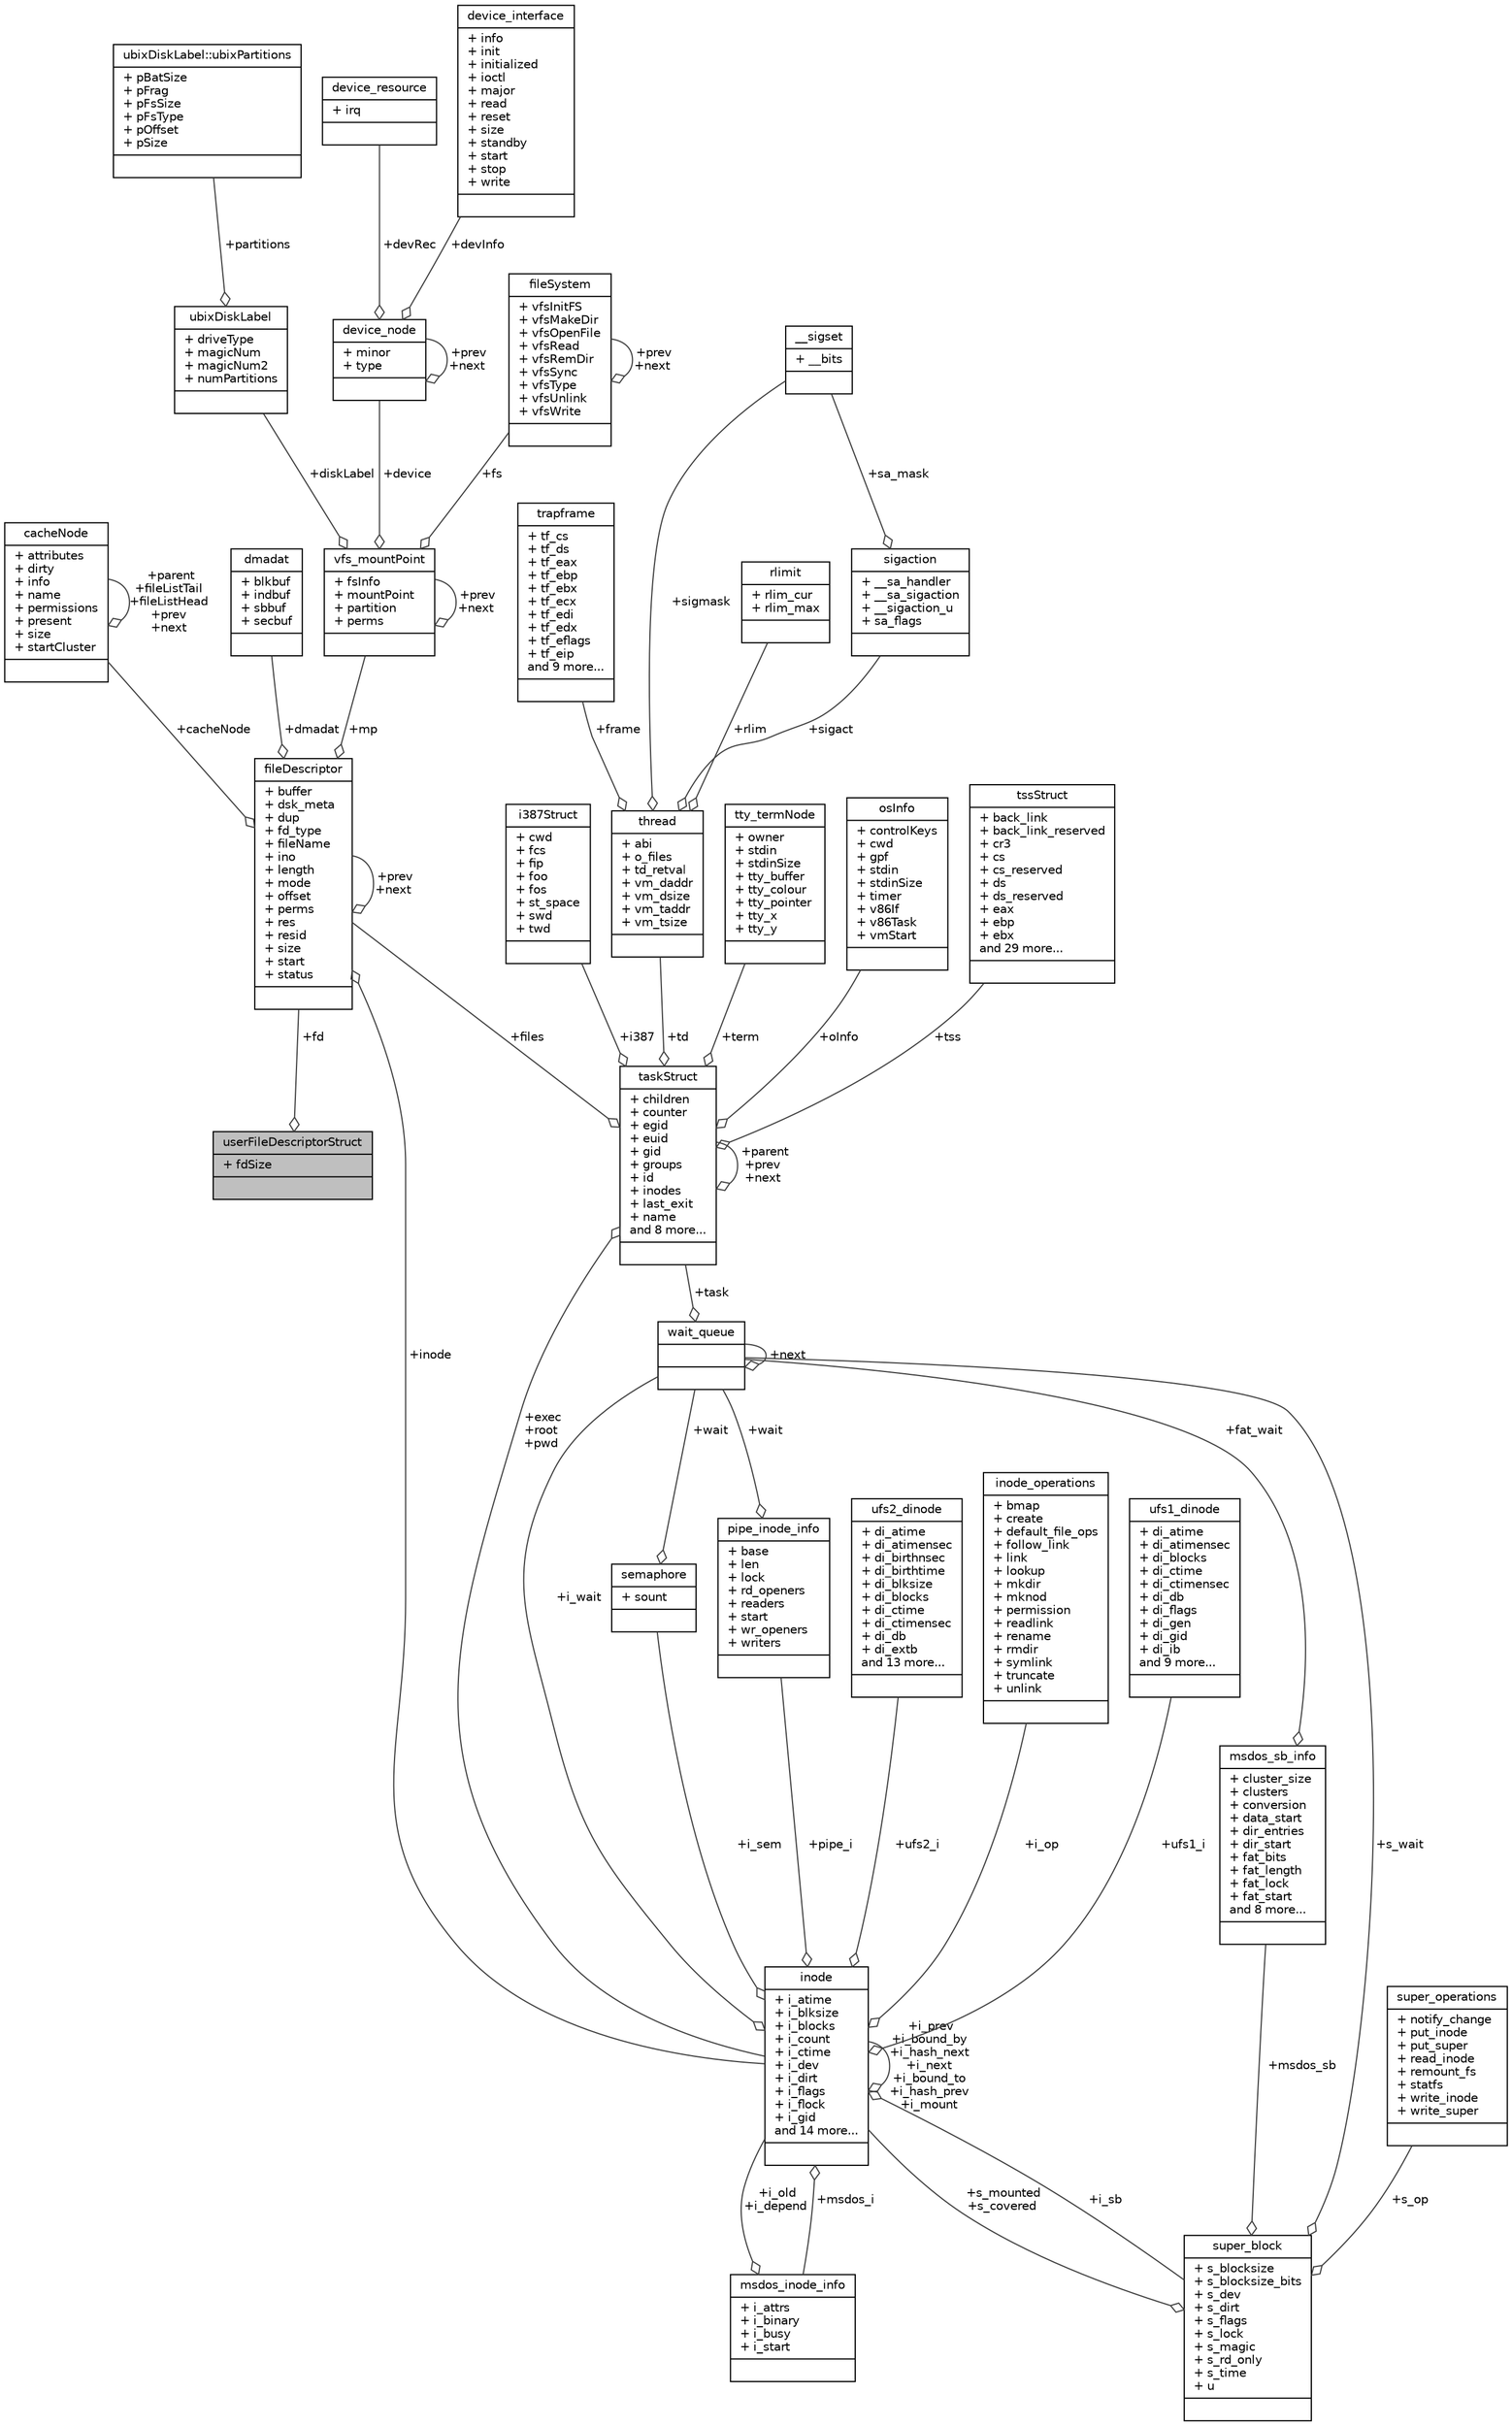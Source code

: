 digraph "userFileDescriptorStruct"
{
 // LATEX_PDF_SIZE
  edge [fontname="Helvetica",fontsize="10",labelfontname="Helvetica",labelfontsize="10"];
  node [fontname="Helvetica",fontsize="10",shape=record];
  Node1 [label="{userFileDescriptorStruct\n|+ fdSize\l|}",height=0.2,width=0.4,color="black", fillcolor="grey75", style="filled", fontcolor="black",tooltip=" "];
  Node2 -> Node1 [color="grey25",fontsize="10",style="solid",label=" +fd" ,arrowhead="odiamond",fontname="Helvetica"];
  Node2 [label="{fileDescriptor\n|+ buffer\l+ dsk_meta\l+ dup\l+ fd_type\l+ fileName\l+ ino\l+ length\l+ mode\l+ offset\l+ perms\l+ res\l+ resid\l+ size\l+ start\l+ status\l|}",height=0.2,width=0.4,color="black", fillcolor="white", style="filled",URL="$structfileDescriptor.html",tooltip=" "];
  Node3 -> Node2 [color="grey25",fontsize="10",style="solid",label=" +inode" ,arrowhead="odiamond",fontname="Helvetica"];
  Node3 [label="{inode\n|+ i_atime\l+ i_blksize\l+ i_blocks\l+ i_count\l+ i_ctime\l+ i_dev\l+ i_dirt\l+ i_flags\l+ i_flock\l+ i_gid\land 14 more...\l|}",height=0.2,width=0.4,color="black", fillcolor="white", style="filled",URL="$structinode.html",tooltip=" "];
  Node4 -> Node3 [color="grey25",fontsize="10",style="solid",label=" +msdos_i" ,arrowhead="odiamond",fontname="Helvetica"];
  Node4 [label="{msdos_inode_info\n|+ i_attrs\l+ i_binary\l+ i_busy\l+ i_start\l|}",height=0.2,width=0.4,color="black", fillcolor="white", style="filled",URL="$structmsdos__inode__info.html",tooltip=" "];
  Node3 -> Node4 [color="grey25",fontsize="10",style="solid",label=" +i_old\n+i_depend" ,arrowhead="odiamond",fontname="Helvetica"];
  Node5 -> Node3 [color="grey25",fontsize="10",style="solid",label=" +i_sb" ,arrowhead="odiamond",fontname="Helvetica"];
  Node5 [label="{super_block\n|+ s_blocksize\l+ s_blocksize_bits\l+ s_dev\l+ s_dirt\l+ s_flags\l+ s_lock\l+ s_magic\l+ s_rd_only\l+ s_time\l+ u\l|}",height=0.2,width=0.4,color="black", fillcolor="white", style="filled",URL="$structsuper__block.html",tooltip=" "];
  Node6 -> Node5 [color="grey25",fontsize="10",style="solid",label=" +msdos_sb" ,arrowhead="odiamond",fontname="Helvetica"];
  Node6 [label="{msdos_sb_info\n|+ cluster_size\l+ clusters\l+ conversion\l+ data_start\l+ dir_entries\l+ dir_start\l+ fat_bits\l+ fat_length\l+ fat_lock\l+ fat_start\land 8 more...\l|}",height=0.2,width=0.4,color="black", fillcolor="white", style="filled",URL="$structmsdos__sb__info.html",tooltip=" "];
  Node7 -> Node6 [color="grey25",fontsize="10",style="solid",label=" +fat_wait" ,arrowhead="odiamond",fontname="Helvetica"];
  Node7 [label="{wait_queue\n||}",height=0.2,width=0.4,color="black", fillcolor="white", style="filled",URL="$structwait__queue.html",tooltip=" "];
  Node8 -> Node7 [color="grey25",fontsize="10",style="solid",label=" +task" ,arrowhead="odiamond",fontname="Helvetica"];
  Node8 [label="{taskStruct\n|+ children\l+ counter\l+ egid\l+ euid\l+ gid\l+ groups\l+ id\l+ inodes\l+ last_exit\l+ name\land 8 more...\l|}",height=0.2,width=0.4,color="black", fillcolor="white", style="filled",URL="$structtaskStruct.html",tooltip=" "];
  Node3 -> Node8 [color="grey25",fontsize="10",style="solid",label=" +exec\n+root\n+pwd" ,arrowhead="odiamond",fontname="Helvetica"];
  Node8 -> Node8 [color="grey25",fontsize="10",style="solid",label=" +parent\n+prev\n+next" ,arrowhead="odiamond",fontname="Helvetica"];
  Node9 -> Node8 [color="grey25",fontsize="10",style="solid",label=" +i387" ,arrowhead="odiamond",fontname="Helvetica"];
  Node9 [label="{i387Struct\n|+ cwd\l+ fcs\l+ fip\l+ foo\l+ fos\l+ st_space\l+ swd\l+ twd\l|}",height=0.2,width=0.4,color="black", fillcolor="white", style="filled",URL="$structi387Struct.html",tooltip=" "];
  Node10 -> Node8 [color="grey25",fontsize="10",style="solid",label=" +td" ,arrowhead="odiamond",fontname="Helvetica"];
  Node10 [label="{thread\n|+ abi\l+ o_files\l+ td_retval\l+ vm_daddr\l+ vm_dsize\l+ vm_taddr\l+ vm_tsize\l|}",height=0.2,width=0.4,color="black", fillcolor="white", style="filled",URL="$structthread.html",tooltip=" "];
  Node11 -> Node10 [color="grey25",fontsize="10",style="solid",label=" +frame" ,arrowhead="odiamond",fontname="Helvetica"];
  Node11 [label="{trapframe\n|+ tf_cs\l+ tf_ds\l+ tf_eax\l+ tf_ebp\l+ tf_ebx\l+ tf_ecx\l+ tf_edi\l+ tf_edx\l+ tf_eflags\l+ tf_eip\land 9 more...\l|}",height=0.2,width=0.4,color="black", fillcolor="white", style="filled",URL="$structtrapframe.html",tooltip=" "];
  Node12 -> Node10 [color="grey25",fontsize="10",style="solid",label=" +sigmask" ,arrowhead="odiamond",fontname="Helvetica"];
  Node12 [label="{__sigset\n|+ __bits\l|}",height=0.2,width=0.4,color="black", fillcolor="white", style="filled",URL="$struct____sigset.html",tooltip=" "];
  Node13 -> Node10 [color="grey25",fontsize="10",style="solid",label=" +rlim" ,arrowhead="odiamond",fontname="Helvetica"];
  Node13 [label="{rlimit\n|+ rlim_cur\l+ rlim_max\l|}",height=0.2,width=0.4,color="black", fillcolor="white", style="filled",URL="$structrlimit.html",tooltip=" "];
  Node14 -> Node10 [color="grey25",fontsize="10",style="solid",label=" +sigact" ,arrowhead="odiamond",fontname="Helvetica"];
  Node14 [label="{sigaction\n|+ __sa_handler\l+ __sa_sigaction\l+ __sigaction_u\l+ sa_flags\l|}",height=0.2,width=0.4,color="black", fillcolor="white", style="filled",URL="$structsigaction.html",tooltip=" "];
  Node12 -> Node14 [color="grey25",fontsize="10",style="solid",label=" +sa_mask" ,arrowhead="odiamond",fontname="Helvetica"];
  Node2 -> Node8 [color="grey25",fontsize="10",style="solid",label=" +files" ,arrowhead="odiamond",fontname="Helvetica"];
  Node15 -> Node8 [color="grey25",fontsize="10",style="solid",label=" +term" ,arrowhead="odiamond",fontname="Helvetica"];
  Node15 [label="{tty_termNode\n|+ owner\l+ stdin\l+ stdinSize\l+ tty_buffer\l+ tty_colour\l+ tty_pointer\l+ tty_x\l+ tty_y\l|}",height=0.2,width=0.4,color="black", fillcolor="white", style="filled",URL="$structtty__termNode.html",tooltip=" "];
  Node16 -> Node8 [color="grey25",fontsize="10",style="solid",label=" +oInfo" ,arrowhead="odiamond",fontname="Helvetica"];
  Node16 [label="{osInfo\n|+ controlKeys\l+ cwd\l+ gpf\l+ stdin\l+ stdinSize\l+ timer\l+ v86If\l+ v86Task\l+ vmStart\l|}",height=0.2,width=0.4,color="black", fillcolor="white", style="filled",URL="$structosInfo.html",tooltip=" "];
  Node17 -> Node8 [color="grey25",fontsize="10",style="solid",label=" +tss" ,arrowhead="odiamond",fontname="Helvetica"];
  Node17 [label="{tssStruct\n|+ back_link\l+ back_link_reserved\l+ cr3\l+ cs\l+ cs_reserved\l+ ds\l+ ds_reserved\l+ eax\l+ ebp\l+ ebx\land 29 more...\l|}",height=0.2,width=0.4,color="black", fillcolor="white", style="filled",URL="$structtssStruct.html",tooltip=" "];
  Node7 -> Node7 [color="grey25",fontsize="10",style="solid",label=" +next" ,arrowhead="odiamond",fontname="Helvetica"];
  Node3 -> Node5 [color="grey25",fontsize="10",style="solid",label=" +s_mounted\n+s_covered" ,arrowhead="odiamond",fontname="Helvetica"];
  Node7 -> Node5 [color="grey25",fontsize="10",style="solid",label=" +s_wait" ,arrowhead="odiamond",fontname="Helvetica"];
  Node18 -> Node5 [color="grey25",fontsize="10",style="solid",label=" +s_op" ,arrowhead="odiamond",fontname="Helvetica"];
  Node18 [label="{super_operations\n|+ notify_change\l+ put_inode\l+ put_super\l+ read_inode\l+ remount_fs\l+ statfs\l+ write_inode\l+ write_super\l|}",height=0.2,width=0.4,color="black", fillcolor="white", style="filled",URL="$structsuper__operations.html",tooltip=" "];
  Node3 -> Node3 [color="grey25",fontsize="10",style="solid",label=" +i_prev\n+i_bound_by\n+i_hash_next\n+i_next\n+i_bound_to\n+i_hash_prev\n+i_mount" ,arrowhead="odiamond",fontname="Helvetica"];
  Node19 -> Node3 [color="grey25",fontsize="10",style="solid",label=" +i_sem" ,arrowhead="odiamond",fontname="Helvetica"];
  Node19 [label="{semaphore\n|+ sount\l|}",height=0.2,width=0.4,color="black", fillcolor="white", style="filled",URL="$structsemaphore.html",tooltip=" "];
  Node7 -> Node19 [color="grey25",fontsize="10",style="solid",label=" +wait" ,arrowhead="odiamond",fontname="Helvetica"];
  Node20 -> Node3 [color="grey25",fontsize="10",style="solid",label=" +pipe_i" ,arrowhead="odiamond",fontname="Helvetica"];
  Node20 [label="{pipe_inode_info\n|+ base\l+ len\l+ lock\l+ rd_openers\l+ readers\l+ start\l+ wr_openers\l+ writers\l|}",height=0.2,width=0.4,color="black", fillcolor="white", style="filled",URL="$structpipe__inode__info.html",tooltip=" "];
  Node7 -> Node20 [color="grey25",fontsize="10",style="solid",label=" +wait" ,arrowhead="odiamond",fontname="Helvetica"];
  Node21 -> Node3 [color="grey25",fontsize="10",style="solid",label=" +ufs2_i" ,arrowhead="odiamond",fontname="Helvetica"];
  Node21 [label="{ufs2_dinode\n|+ di_atime\l+ di_atimensec\l+ di_birthnsec\l+ di_birthtime\l+ di_blksize\l+ di_blocks\l+ di_ctime\l+ di_ctimensec\l+ di_db\l+ di_extb\land 13 more...\l|}",height=0.2,width=0.4,color="black", fillcolor="white", style="filled",URL="$structufs2__dinode.html",tooltip=" "];
  Node7 -> Node3 [color="grey25",fontsize="10",style="solid",label=" +i_wait" ,arrowhead="odiamond",fontname="Helvetica"];
  Node22 -> Node3 [color="grey25",fontsize="10",style="solid",label=" +i_op" ,arrowhead="odiamond",fontname="Helvetica"];
  Node22 [label="{inode_operations\n|+ bmap\l+ create\l+ default_file_ops\l+ follow_link\l+ link\l+ lookup\l+ mkdir\l+ mknod\l+ permission\l+ readlink\l+ rename\l+ rmdir\l+ symlink\l+ truncate\l+ unlink\l|}",height=0.2,width=0.4,color="black", fillcolor="white", style="filled",URL="$structinode__operations.html",tooltip=" "];
  Node23 -> Node3 [color="grey25",fontsize="10",style="solid",label=" +ufs1_i" ,arrowhead="odiamond",fontname="Helvetica"];
  Node23 [label="{ufs1_dinode\n|+ di_atime\l+ di_atimensec\l+ di_blocks\l+ di_ctime\l+ di_ctimensec\l+ di_db\l+ di_flags\l+ di_gen\l+ di_gid\l+ di_ib\land 9 more...\l|}",height=0.2,width=0.4,color="black", fillcolor="white", style="filled",URL="$structufs1__dinode.html",tooltip=" "];
  Node24 -> Node2 [color="grey25",fontsize="10",style="solid",label=" +cacheNode" ,arrowhead="odiamond",fontname="Helvetica"];
  Node24 [label="{cacheNode\n|+ attributes\l+ dirty\l+ info\l+ name\l+ permissions\l+ present\l+ size\l+ startCluster\l|}",height=0.2,width=0.4,color="black", fillcolor="white", style="filled",URL="$structcacheNode.html",tooltip=" "];
  Node24 -> Node24 [color="grey25",fontsize="10",style="solid",label=" +parent\n+fileListTail\n+fileListHead\n+prev\n+next" ,arrowhead="odiamond",fontname="Helvetica"];
  Node2 -> Node2 [color="grey25",fontsize="10",style="solid",label=" +prev\n+next" ,arrowhead="odiamond",fontname="Helvetica"];
  Node25 -> Node2 [color="grey25",fontsize="10",style="solid",label=" +dmadat" ,arrowhead="odiamond",fontname="Helvetica"];
  Node25 [label="{dmadat\n|+ blkbuf\l+ indbuf\l+ sbbuf\l+ secbuf\l|}",height=0.2,width=0.4,color="black", fillcolor="white", style="filled",URL="$structdmadat.html",tooltip=" "];
  Node26 -> Node2 [color="grey25",fontsize="10",style="solid",label=" +mp" ,arrowhead="odiamond",fontname="Helvetica"];
  Node26 [label="{vfs_mountPoint\n|+ fsInfo\l+ mountPoint\l+ partition\l+ perms\l|}",height=0.2,width=0.4,color="black", fillcolor="white", style="filled",URL="$structvfs__mountPoint.html",tooltip=" "];
  Node27 -> Node26 [color="grey25",fontsize="10",style="solid",label=" +diskLabel" ,arrowhead="odiamond",fontname="Helvetica"];
  Node27 [label="{ubixDiskLabel\n|+ driveType\l+ magicNum\l+ magicNum2\l+ numPartitions\l|}",height=0.2,width=0.4,color="black", fillcolor="white", style="filled",URL="$structubixDiskLabel.html",tooltip=" "];
  Node28 -> Node27 [color="grey25",fontsize="10",style="solid",label=" +partitions" ,arrowhead="odiamond",fontname="Helvetica"];
  Node28 [label="{ubixDiskLabel::ubixPartitions\n|+ pBatSize\l+ pFrag\l+ pFsSize\l+ pFsType\l+ pOffset\l+ pSize\l|}",height=0.2,width=0.4,color="black", fillcolor="white", style="filled",URL="$structubixDiskLabel_1_1ubixPartitions.html",tooltip=" "];
  Node29 -> Node26 [color="grey25",fontsize="10",style="solid",label=" +device" ,arrowhead="odiamond",fontname="Helvetica"];
  Node29 [label="{device_node\n|+ minor\l+ type\l|}",height=0.2,width=0.4,color="black", fillcolor="white", style="filled",URL="$structdevice__node.html",tooltip=" "];
  Node30 -> Node29 [color="grey25",fontsize="10",style="solid",label=" +devRec" ,arrowhead="odiamond",fontname="Helvetica"];
  Node30 [label="{device_resource\n|+ irq\l|}",height=0.2,width=0.4,color="black", fillcolor="white", style="filled",URL="$structdevice__resource.html",tooltip=" "];
  Node31 -> Node29 [color="grey25",fontsize="10",style="solid",label=" +devInfo" ,arrowhead="odiamond",fontname="Helvetica"];
  Node31 [label="{device_interface\n|+ info\l+ init\l+ initialized\l+ ioctl\l+ major\l+ read\l+ reset\l+ size\l+ standby\l+ start\l+ stop\l+ write\l|}",height=0.2,width=0.4,color="black", fillcolor="white", style="filled",URL="$structdevice__interface.html",tooltip=" "];
  Node29 -> Node29 [color="grey25",fontsize="10",style="solid",label=" +prev\n+next" ,arrowhead="odiamond",fontname="Helvetica"];
  Node32 -> Node26 [color="grey25",fontsize="10",style="solid",label=" +fs" ,arrowhead="odiamond",fontname="Helvetica"];
  Node32 [label="{fileSystem\n|+ vfsInitFS\l+ vfsMakeDir\l+ vfsOpenFile\l+ vfsRead\l+ vfsRemDir\l+ vfsSync\l+ vfsType\l+ vfsUnlink\l+ vfsWrite\l|}",height=0.2,width=0.4,color="black", fillcolor="white", style="filled",URL="$structfileSystem.html",tooltip="filesSystem Structure"];
  Node32 -> Node32 [color="grey25",fontsize="10",style="solid",label=" +prev\n+next" ,arrowhead="odiamond",fontname="Helvetica"];
  Node26 -> Node26 [color="grey25",fontsize="10",style="solid",label=" +prev\n+next" ,arrowhead="odiamond",fontname="Helvetica"];
}
